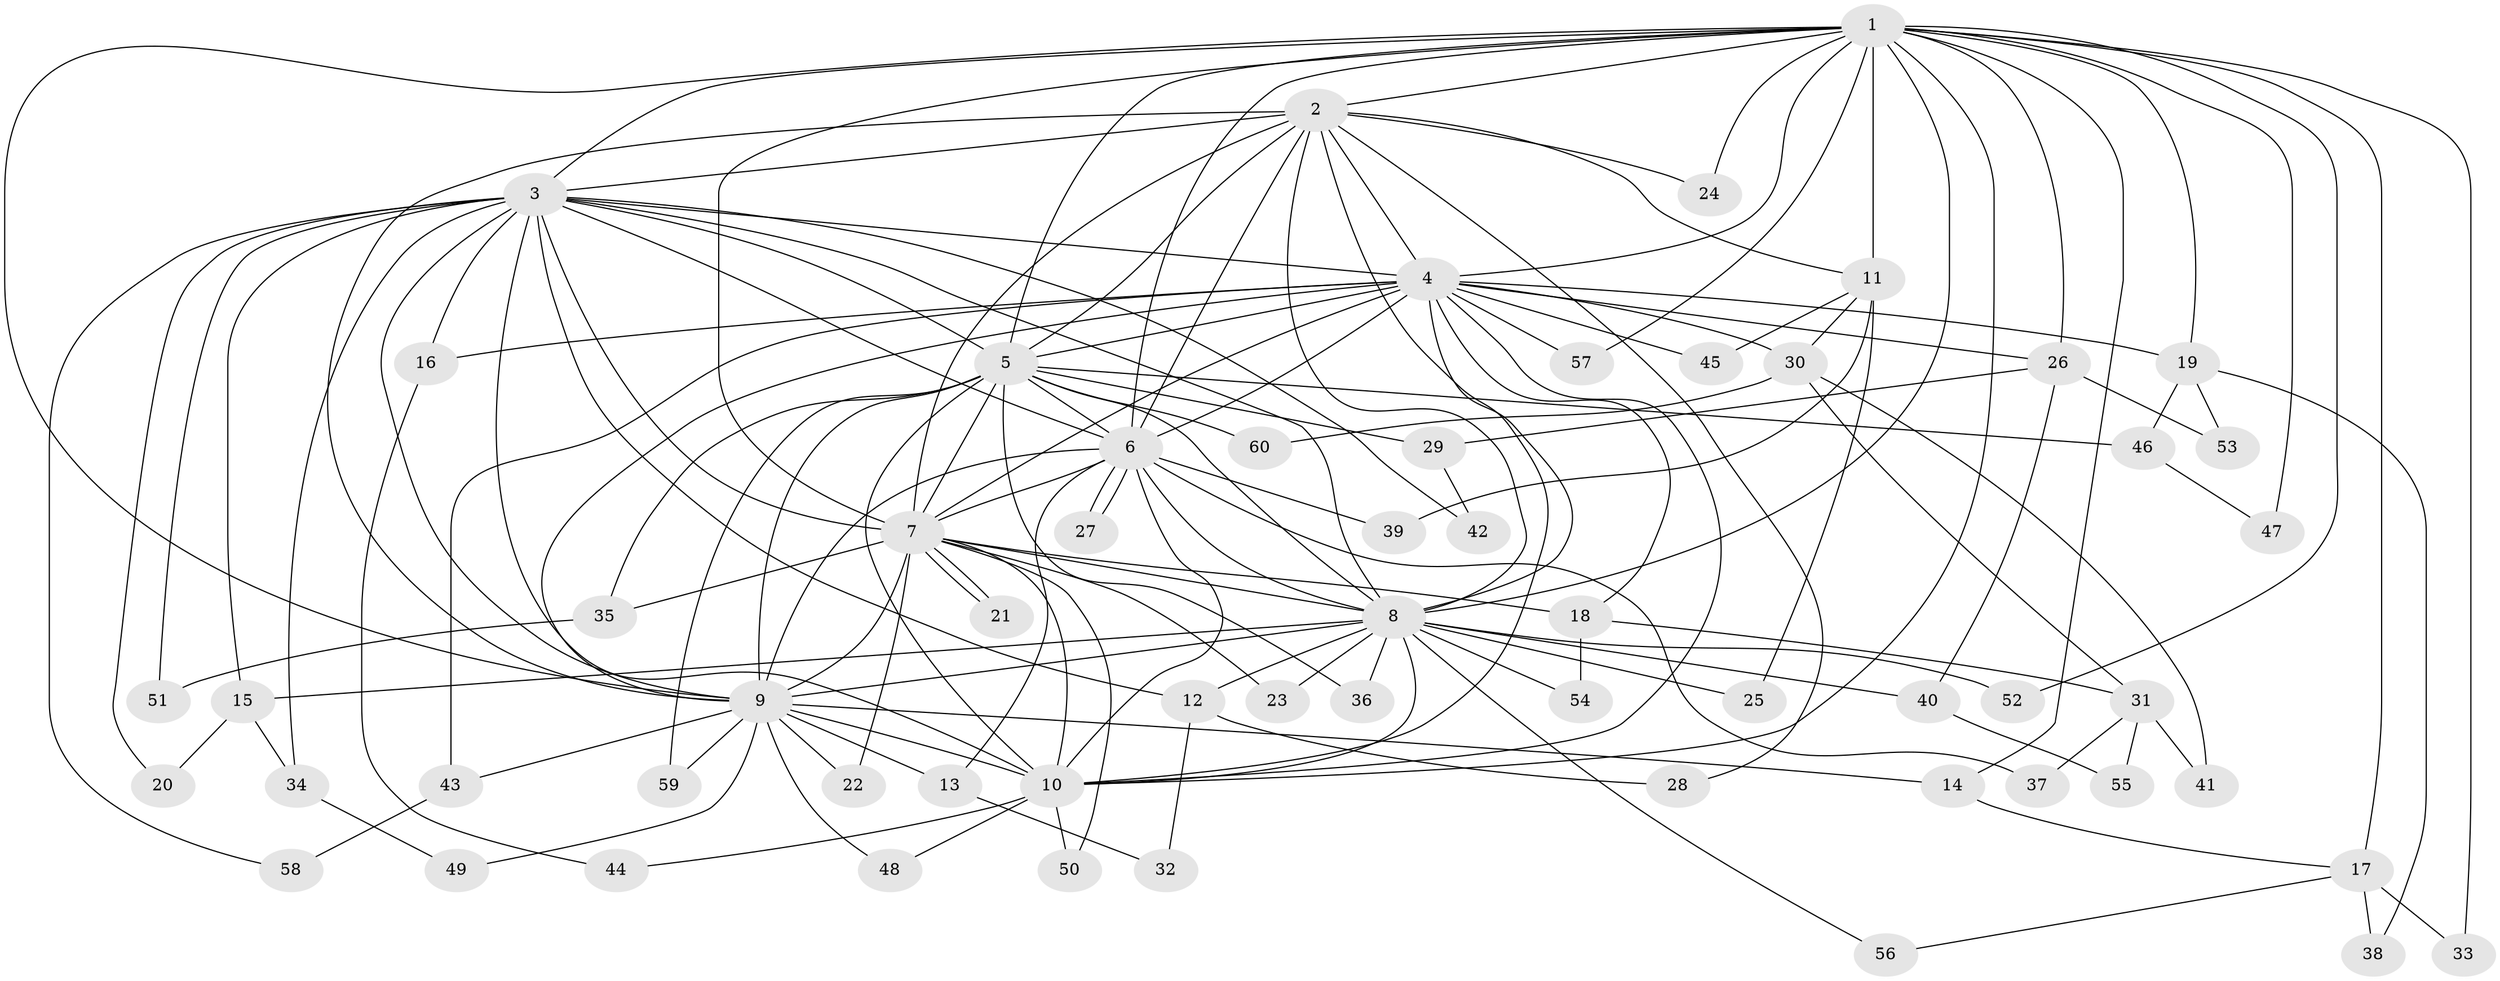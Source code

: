 // coarse degree distribution, {17: 0.023809523809523808, 10: 0.023809523809523808, 15: 0.047619047619047616, 21: 0.023809523809523808, 13: 0.023809523809523808, 14: 0.023809523809523808, 11: 0.047619047619047616, 6: 0.07142857142857142, 4: 0.07142857142857142, 3: 0.14285714285714285, 2: 0.47619047619047616, 1: 0.023809523809523808}
// Generated by graph-tools (version 1.1) at 2025/23/03/03/25 07:23:42]
// undirected, 60 vertices, 145 edges
graph export_dot {
graph [start="1"]
  node [color=gray90,style=filled];
  1;
  2;
  3;
  4;
  5;
  6;
  7;
  8;
  9;
  10;
  11;
  12;
  13;
  14;
  15;
  16;
  17;
  18;
  19;
  20;
  21;
  22;
  23;
  24;
  25;
  26;
  27;
  28;
  29;
  30;
  31;
  32;
  33;
  34;
  35;
  36;
  37;
  38;
  39;
  40;
  41;
  42;
  43;
  44;
  45;
  46;
  47;
  48;
  49;
  50;
  51;
  52;
  53;
  54;
  55;
  56;
  57;
  58;
  59;
  60;
  1 -- 2;
  1 -- 3;
  1 -- 4;
  1 -- 5;
  1 -- 6;
  1 -- 7;
  1 -- 8;
  1 -- 9;
  1 -- 10;
  1 -- 11;
  1 -- 14;
  1 -- 17;
  1 -- 19;
  1 -- 24;
  1 -- 26;
  1 -- 33;
  1 -- 47;
  1 -- 52;
  1 -- 57;
  2 -- 3;
  2 -- 4;
  2 -- 5;
  2 -- 6;
  2 -- 7;
  2 -- 8;
  2 -- 9;
  2 -- 10;
  2 -- 11;
  2 -- 24;
  2 -- 28;
  3 -- 4;
  3 -- 5;
  3 -- 6;
  3 -- 7;
  3 -- 8;
  3 -- 9;
  3 -- 10;
  3 -- 12;
  3 -- 15;
  3 -- 16;
  3 -- 20;
  3 -- 34;
  3 -- 42;
  3 -- 51;
  3 -- 58;
  4 -- 5;
  4 -- 6;
  4 -- 7;
  4 -- 8;
  4 -- 9;
  4 -- 10;
  4 -- 16;
  4 -- 18;
  4 -- 19;
  4 -- 26;
  4 -- 30;
  4 -- 43;
  4 -- 45;
  4 -- 57;
  5 -- 6;
  5 -- 7;
  5 -- 8;
  5 -- 9;
  5 -- 10;
  5 -- 29;
  5 -- 35;
  5 -- 36;
  5 -- 46;
  5 -- 59;
  5 -- 60;
  6 -- 7;
  6 -- 8;
  6 -- 9;
  6 -- 10;
  6 -- 13;
  6 -- 27;
  6 -- 27;
  6 -- 37;
  6 -- 39;
  7 -- 8;
  7 -- 9;
  7 -- 10;
  7 -- 18;
  7 -- 21;
  7 -- 21;
  7 -- 22;
  7 -- 23;
  7 -- 35;
  7 -- 50;
  8 -- 9;
  8 -- 10;
  8 -- 12;
  8 -- 15;
  8 -- 23;
  8 -- 25;
  8 -- 36;
  8 -- 40;
  8 -- 52;
  8 -- 54;
  8 -- 56;
  9 -- 10;
  9 -- 13;
  9 -- 14;
  9 -- 22;
  9 -- 43;
  9 -- 48;
  9 -- 49;
  9 -- 59;
  10 -- 44;
  10 -- 48;
  10 -- 50;
  11 -- 25;
  11 -- 30;
  11 -- 39;
  11 -- 45;
  12 -- 28;
  12 -- 32;
  13 -- 32;
  14 -- 17;
  15 -- 20;
  15 -- 34;
  16 -- 44;
  17 -- 33;
  17 -- 38;
  17 -- 56;
  18 -- 31;
  18 -- 54;
  19 -- 38;
  19 -- 46;
  19 -- 53;
  26 -- 29;
  26 -- 40;
  26 -- 53;
  29 -- 42;
  30 -- 31;
  30 -- 41;
  30 -- 60;
  31 -- 37;
  31 -- 41;
  31 -- 55;
  34 -- 49;
  35 -- 51;
  40 -- 55;
  43 -- 58;
  46 -- 47;
}
